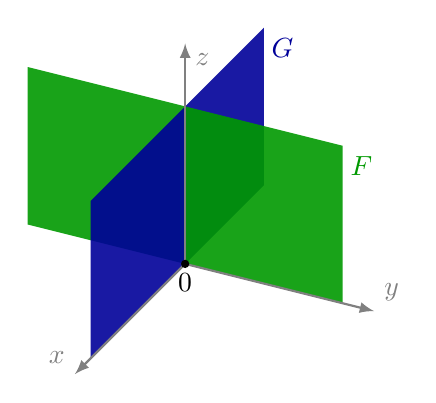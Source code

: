 \begin{tikzpicture}

%        \draw[thick,green!60!black] (-1,-0.5)--++(2,-0.5)--++(0,2)--++(-2,0.5)--cycle;

        \fill[opacity=0.9,blue!60!black] (-1,-0.5)--++(1,1)--++(0,2)--++(-1,-1)--cycle;
        \fill[opacity=0.9,green!60!black] (-1,-0.5)--++(-2,0.5)--++(0,2)--++(2,-0.5)--cycle;
        \fill[opacity=0.9,blue!60!black] (-1,-0.5)--++(-1.2,-1.2)--++(0,2)--++(1.2,1.2)--cycle;
        \fill[opacity=0.9,green!60!black] (-1,-0.5)--++(2,-0.5)--++(0,2)--++(-2,0.5)--cycle;

      \draw[->,>=latex,thick, gray] (-1,-0.5)--++(-1.4,-1.4) node[above left] {$x$};
      \draw[->,>=latex,thick, gray] (-1,-0.5)--++(2.4,-0.6) node[above right] {$y$};
      \draw[->,>=latex,thick, gray] (-1,-0.5)--++(0,2.8) node[below right] {$z$};
      \node[green!60!black,above left] at (1.5,0.5) {$F$};
      \node[blue!60!black,above left] at (0.5,2) {$G$};


         \fill (-1,-0.5) circle (1.5pt);
         \node[below] at (-1,-0.5) {$0$};
\end{tikzpicture}
